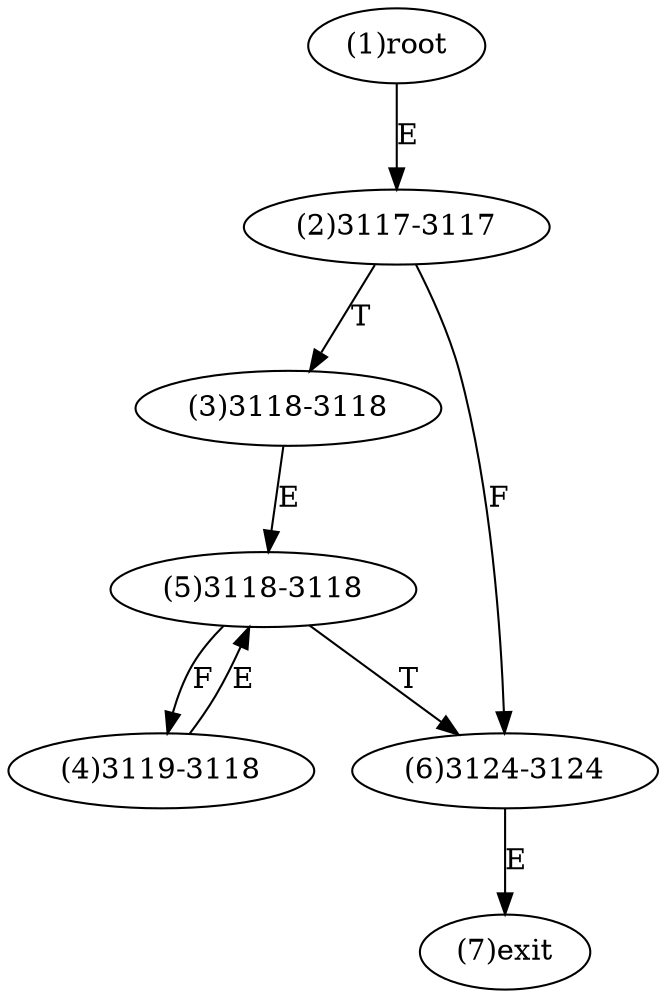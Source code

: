 digraph "" { 
1[ label="(1)root"];
2[ label="(2)3117-3117"];
3[ label="(3)3118-3118"];
4[ label="(4)3119-3118"];
5[ label="(5)3118-3118"];
6[ label="(6)3124-3124"];
7[ label="(7)exit"];
1->2[ label="E"];
2->6[ label="F"];
2->3[ label="T"];
3->5[ label="E"];
4->5[ label="E"];
5->4[ label="F"];
5->6[ label="T"];
6->7[ label="E"];
}